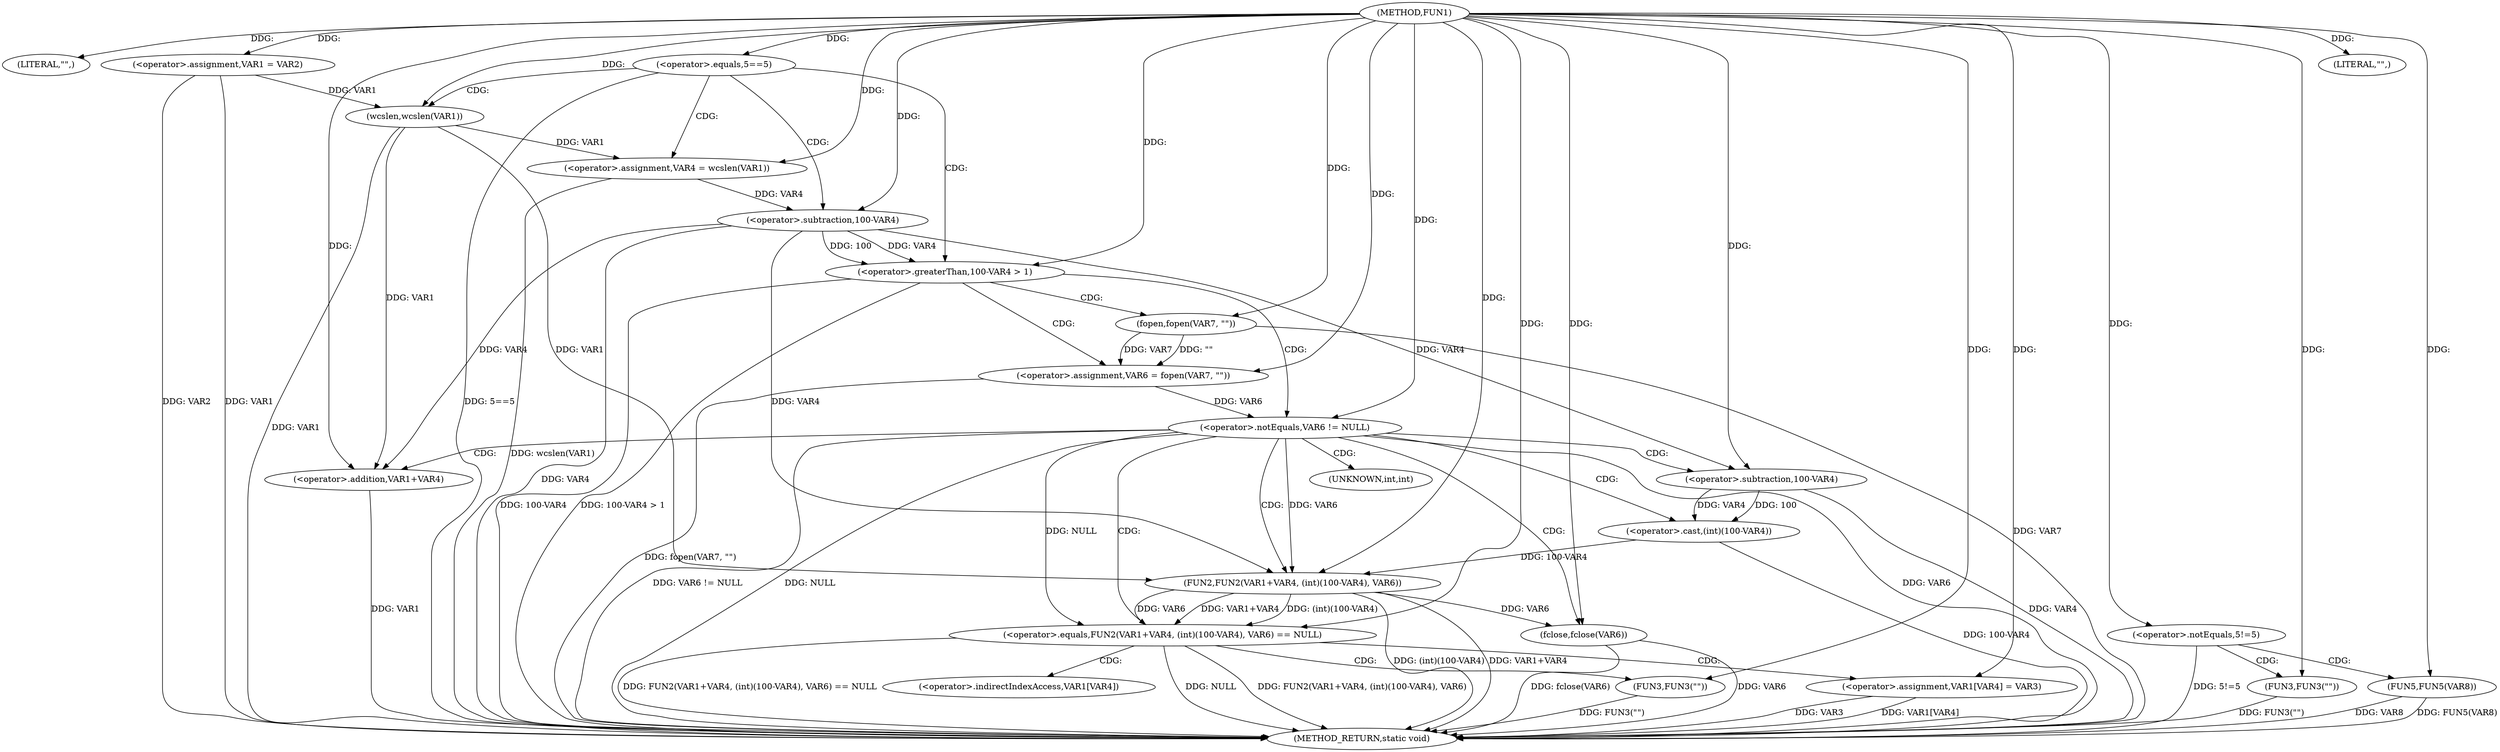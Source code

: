 digraph FUN1 {  
"1000100" [label = "(METHOD,FUN1)" ]
"1000172" [label = "(METHOD_RETURN,static void)" ]
"1000103" [label = "(LITERAL,\"\",)" ]
"1000104" [label = "(<operator>.assignment,VAR1 = VAR2)" ]
"1000108" [label = "(<operator>.equals,5==5)" ]
"1000114" [label = "(<operator>.assignment,VAR4 = wcslen(VAR1))" ]
"1000116" [label = "(wcslen,wcslen(VAR1))" ]
"1000120" [label = "(<operator>.greaterThan,100-VAR4 > 1)" ]
"1000121" [label = "(<operator>.subtraction,100-VAR4)" ]
"1000126" [label = "(<operator>.assignment,VAR6 = fopen(VAR7, \"\"))" ]
"1000128" [label = "(fopen,fopen(VAR7, \"\"))" ]
"1000132" [label = "(<operator>.notEquals,VAR6 != NULL)" ]
"1000137" [label = "(<operator>.equals,FUN2(VAR1+VAR4, (int)(100-VAR4), VAR6) == NULL)" ]
"1000138" [label = "(FUN2,FUN2(VAR1+VAR4, (int)(100-VAR4), VAR6))" ]
"1000139" [label = "(<operator>.addition,VAR1+VAR4)" ]
"1000142" [label = "(<operator>.cast,(int)(100-VAR4))" ]
"1000144" [label = "(<operator>.subtraction,100-VAR4)" ]
"1000150" [label = "(FUN3,FUN3(\"\"))" ]
"1000152" [label = "(<operator>.assignment,VAR1[VAR4] = VAR3)" ]
"1000157" [label = "(fclose,fclose(VAR6))" ]
"1000160" [label = "(<operator>.notEquals,5!=5)" ]
"1000164" [label = "(FUN3,FUN3(\"\"))" ]
"1000169" [label = "(LITERAL,\"\",)" ]
"1000170" [label = "(FUN5,FUN5(VAR8))" ]
"1000143" [label = "(UNKNOWN,int,int)" ]
"1000153" [label = "(<operator>.indirectIndexAccess,VAR1[VAR4])" ]
  "1000116" -> "1000172"  [ label = "DDG: VAR1"] 
  "1000138" -> "1000172"  [ label = "DDG: (int)(100-VAR4)"] 
  "1000108" -> "1000172"  [ label = "DDG: 5==5"] 
  "1000157" -> "1000172"  [ label = "DDG: fclose(VAR6)"] 
  "1000104" -> "1000172"  [ label = "DDG: VAR1"] 
  "1000120" -> "1000172"  [ label = "DDG: 100-VAR4"] 
  "1000137" -> "1000172"  [ label = "DDG: NULL"] 
  "1000152" -> "1000172"  [ label = "DDG: VAR1[VAR4]"] 
  "1000132" -> "1000172"  [ label = "DDG: VAR6"] 
  "1000120" -> "1000172"  [ label = "DDG: 100-VAR4 > 1"] 
  "1000170" -> "1000172"  [ label = "DDG: VAR8"] 
  "1000144" -> "1000172"  [ label = "DDG: VAR4"] 
  "1000114" -> "1000172"  [ label = "DDG: wcslen(VAR1)"] 
  "1000164" -> "1000172"  [ label = "DDG: FUN3(\"\")"] 
  "1000160" -> "1000172"  [ label = "DDG: 5!=5"] 
  "1000121" -> "1000172"  [ label = "DDG: VAR4"] 
  "1000132" -> "1000172"  [ label = "DDG: VAR6 != NULL"] 
  "1000138" -> "1000172"  [ label = "DDG: VAR1+VAR4"] 
  "1000139" -> "1000172"  [ label = "DDG: VAR1"] 
  "1000128" -> "1000172"  [ label = "DDG: VAR7"] 
  "1000157" -> "1000172"  [ label = "DDG: VAR6"] 
  "1000142" -> "1000172"  [ label = "DDG: 100-VAR4"] 
  "1000132" -> "1000172"  [ label = "DDG: NULL"] 
  "1000170" -> "1000172"  [ label = "DDG: FUN5(VAR8)"] 
  "1000150" -> "1000172"  [ label = "DDG: FUN3(\"\")"] 
  "1000137" -> "1000172"  [ label = "DDG: FUN2(VAR1+VAR4, (int)(100-VAR4), VAR6)"] 
  "1000126" -> "1000172"  [ label = "DDG: fopen(VAR7, \"\")"] 
  "1000152" -> "1000172"  [ label = "DDG: VAR3"] 
  "1000137" -> "1000172"  [ label = "DDG: FUN2(VAR1+VAR4, (int)(100-VAR4), VAR6) == NULL"] 
  "1000104" -> "1000172"  [ label = "DDG: VAR2"] 
  "1000100" -> "1000103"  [ label = "DDG: "] 
  "1000100" -> "1000104"  [ label = "DDG: "] 
  "1000100" -> "1000108"  [ label = "DDG: "] 
  "1000116" -> "1000114"  [ label = "DDG: VAR1"] 
  "1000100" -> "1000114"  [ label = "DDG: "] 
  "1000104" -> "1000116"  [ label = "DDG: VAR1"] 
  "1000100" -> "1000116"  [ label = "DDG: "] 
  "1000121" -> "1000120"  [ label = "DDG: 100"] 
  "1000121" -> "1000120"  [ label = "DDG: VAR4"] 
  "1000100" -> "1000121"  [ label = "DDG: "] 
  "1000114" -> "1000121"  [ label = "DDG: VAR4"] 
  "1000100" -> "1000120"  [ label = "DDG: "] 
  "1000128" -> "1000126"  [ label = "DDG: VAR7"] 
  "1000128" -> "1000126"  [ label = "DDG: \"\""] 
  "1000100" -> "1000126"  [ label = "DDG: "] 
  "1000100" -> "1000128"  [ label = "DDG: "] 
  "1000126" -> "1000132"  [ label = "DDG: VAR6"] 
  "1000100" -> "1000132"  [ label = "DDG: "] 
  "1000138" -> "1000137"  [ label = "DDG: VAR1+VAR4"] 
  "1000138" -> "1000137"  [ label = "DDG: (int)(100-VAR4)"] 
  "1000138" -> "1000137"  [ label = "DDG: VAR6"] 
  "1000116" -> "1000138"  [ label = "DDG: VAR1"] 
  "1000100" -> "1000138"  [ label = "DDG: "] 
  "1000121" -> "1000138"  [ label = "DDG: VAR4"] 
  "1000116" -> "1000139"  [ label = "DDG: VAR1"] 
  "1000100" -> "1000139"  [ label = "DDG: "] 
  "1000121" -> "1000139"  [ label = "DDG: VAR4"] 
  "1000142" -> "1000138"  [ label = "DDG: 100-VAR4"] 
  "1000144" -> "1000142"  [ label = "DDG: 100"] 
  "1000144" -> "1000142"  [ label = "DDG: VAR4"] 
  "1000100" -> "1000144"  [ label = "DDG: "] 
  "1000121" -> "1000144"  [ label = "DDG: VAR4"] 
  "1000132" -> "1000138"  [ label = "DDG: VAR6"] 
  "1000132" -> "1000137"  [ label = "DDG: NULL"] 
  "1000100" -> "1000137"  [ label = "DDG: "] 
  "1000100" -> "1000150"  [ label = "DDG: "] 
  "1000100" -> "1000152"  [ label = "DDG: "] 
  "1000138" -> "1000157"  [ label = "DDG: VAR6"] 
  "1000100" -> "1000157"  [ label = "DDG: "] 
  "1000100" -> "1000160"  [ label = "DDG: "] 
  "1000100" -> "1000164"  [ label = "DDG: "] 
  "1000100" -> "1000169"  [ label = "DDG: "] 
  "1000100" -> "1000170"  [ label = "DDG: "] 
  "1000108" -> "1000121"  [ label = "CDG: "] 
  "1000108" -> "1000116"  [ label = "CDG: "] 
  "1000108" -> "1000120"  [ label = "CDG: "] 
  "1000108" -> "1000114"  [ label = "CDG: "] 
  "1000120" -> "1000126"  [ label = "CDG: "] 
  "1000120" -> "1000132"  [ label = "CDG: "] 
  "1000120" -> "1000128"  [ label = "CDG: "] 
  "1000132" -> "1000143"  [ label = "CDG: "] 
  "1000132" -> "1000142"  [ label = "CDG: "] 
  "1000132" -> "1000137"  [ label = "CDG: "] 
  "1000132" -> "1000139"  [ label = "CDG: "] 
  "1000132" -> "1000144"  [ label = "CDG: "] 
  "1000132" -> "1000157"  [ label = "CDG: "] 
  "1000132" -> "1000138"  [ label = "CDG: "] 
  "1000137" -> "1000153"  [ label = "CDG: "] 
  "1000137" -> "1000152"  [ label = "CDG: "] 
  "1000137" -> "1000150"  [ label = "CDG: "] 
  "1000160" -> "1000164"  [ label = "CDG: "] 
  "1000160" -> "1000170"  [ label = "CDG: "] 
}

